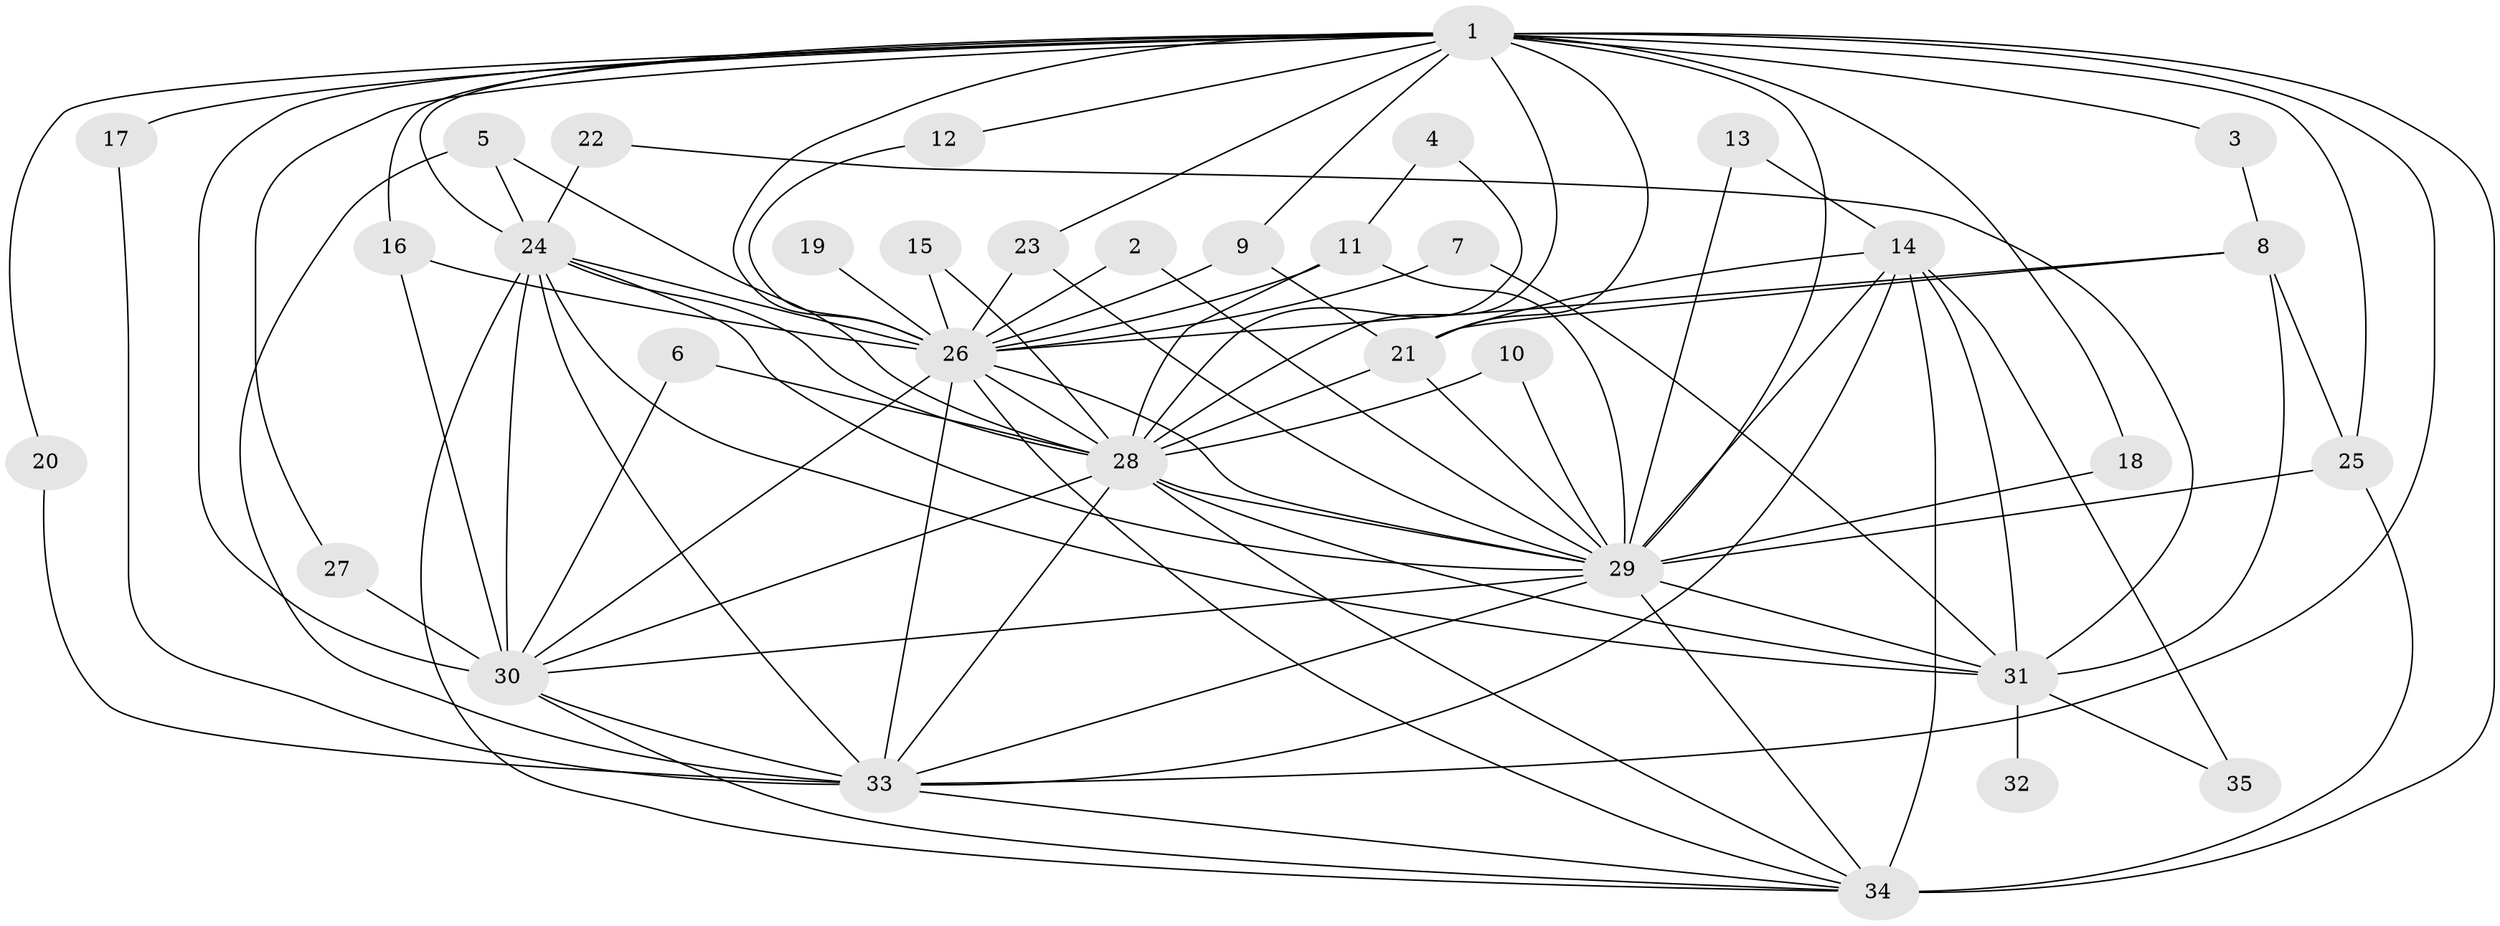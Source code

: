 // original degree distribution, {16: 0.04285714285714286, 20: 0.014285714285714285, 10: 0.014285714285714285, 26: 0.014285714285714285, 13: 0.014285714285714285, 21: 0.014285714285714285, 18: 0.014285714285714285, 14: 0.014285714285714285, 3: 0.18571428571428572, 4: 0.08571428571428572, 6: 0.04285714285714286, 2: 0.5285714285714286, 5: 0.014285714285714285}
// Generated by graph-tools (version 1.1) at 2025/25/03/09/25 03:25:39]
// undirected, 35 vertices, 93 edges
graph export_dot {
graph [start="1"]
  node [color=gray90,style=filled];
  1;
  2;
  3;
  4;
  5;
  6;
  7;
  8;
  9;
  10;
  11;
  12;
  13;
  14;
  15;
  16;
  17;
  18;
  19;
  20;
  21;
  22;
  23;
  24;
  25;
  26;
  27;
  28;
  29;
  30;
  31;
  32;
  33;
  34;
  35;
  1 -- 3 [weight=1.0];
  1 -- 9 [weight=1.0];
  1 -- 12 [weight=1.0];
  1 -- 16 [weight=1.0];
  1 -- 17 [weight=2.0];
  1 -- 18 [weight=1.0];
  1 -- 20 [weight=1.0];
  1 -- 21 [weight=1.0];
  1 -- 23 [weight=2.0];
  1 -- 24 [weight=3.0];
  1 -- 25 [weight=1.0];
  1 -- 26 [weight=4.0];
  1 -- 27 [weight=1.0];
  1 -- 28 [weight=4.0];
  1 -- 29 [weight=5.0];
  1 -- 30 [weight=4.0];
  1 -- 33 [weight=3.0];
  1 -- 34 [weight=4.0];
  2 -- 26 [weight=1.0];
  2 -- 29 [weight=1.0];
  3 -- 8 [weight=1.0];
  4 -- 11 [weight=1.0];
  4 -- 28 [weight=1.0];
  5 -- 24 [weight=1.0];
  5 -- 28 [weight=1.0];
  5 -- 33 [weight=1.0];
  6 -- 28 [weight=1.0];
  6 -- 30 [weight=1.0];
  7 -- 26 [weight=1.0];
  7 -- 31 [weight=1.0];
  8 -- 21 [weight=1.0];
  8 -- 25 [weight=1.0];
  8 -- 26 [weight=2.0];
  8 -- 31 [weight=1.0];
  9 -- 21 [weight=1.0];
  9 -- 26 [weight=1.0];
  10 -- 28 [weight=1.0];
  10 -- 29 [weight=1.0];
  11 -- 26 [weight=1.0];
  11 -- 28 [weight=1.0];
  11 -- 29 [weight=1.0];
  12 -- 26 [weight=1.0];
  13 -- 14 [weight=1.0];
  13 -- 29 [weight=1.0];
  14 -- 21 [weight=1.0];
  14 -- 29 [weight=1.0];
  14 -- 31 [weight=1.0];
  14 -- 33 [weight=1.0];
  14 -- 34 [weight=1.0];
  14 -- 35 [weight=1.0];
  15 -- 26 [weight=1.0];
  15 -- 28 [weight=1.0];
  16 -- 26 [weight=1.0];
  16 -- 30 [weight=1.0];
  17 -- 33 [weight=1.0];
  18 -- 29 [weight=1.0];
  19 -- 26 [weight=1.0];
  20 -- 33 [weight=1.0];
  21 -- 28 [weight=1.0];
  21 -- 29 [weight=1.0];
  22 -- 24 [weight=2.0];
  22 -- 31 [weight=1.0];
  23 -- 26 [weight=2.0];
  23 -- 29 [weight=1.0];
  24 -- 26 [weight=2.0];
  24 -- 28 [weight=2.0];
  24 -- 29 [weight=1.0];
  24 -- 30 [weight=1.0];
  24 -- 31 [weight=1.0];
  24 -- 33 [weight=2.0];
  24 -- 34 [weight=1.0];
  25 -- 29 [weight=1.0];
  25 -- 34 [weight=1.0];
  26 -- 28 [weight=1.0];
  26 -- 29 [weight=2.0];
  26 -- 30 [weight=2.0];
  26 -- 33 [weight=2.0];
  26 -- 34 [weight=1.0];
  27 -- 30 [weight=1.0];
  28 -- 29 [weight=1.0];
  28 -- 30 [weight=1.0];
  28 -- 31 [weight=1.0];
  28 -- 33 [weight=1.0];
  28 -- 34 [weight=2.0];
  29 -- 30 [weight=1.0];
  29 -- 31 [weight=1.0];
  29 -- 33 [weight=1.0];
  29 -- 34 [weight=1.0];
  30 -- 33 [weight=2.0];
  30 -- 34 [weight=1.0];
  31 -- 32 [weight=2.0];
  31 -- 35 [weight=1.0];
  33 -- 34 [weight=1.0];
}
